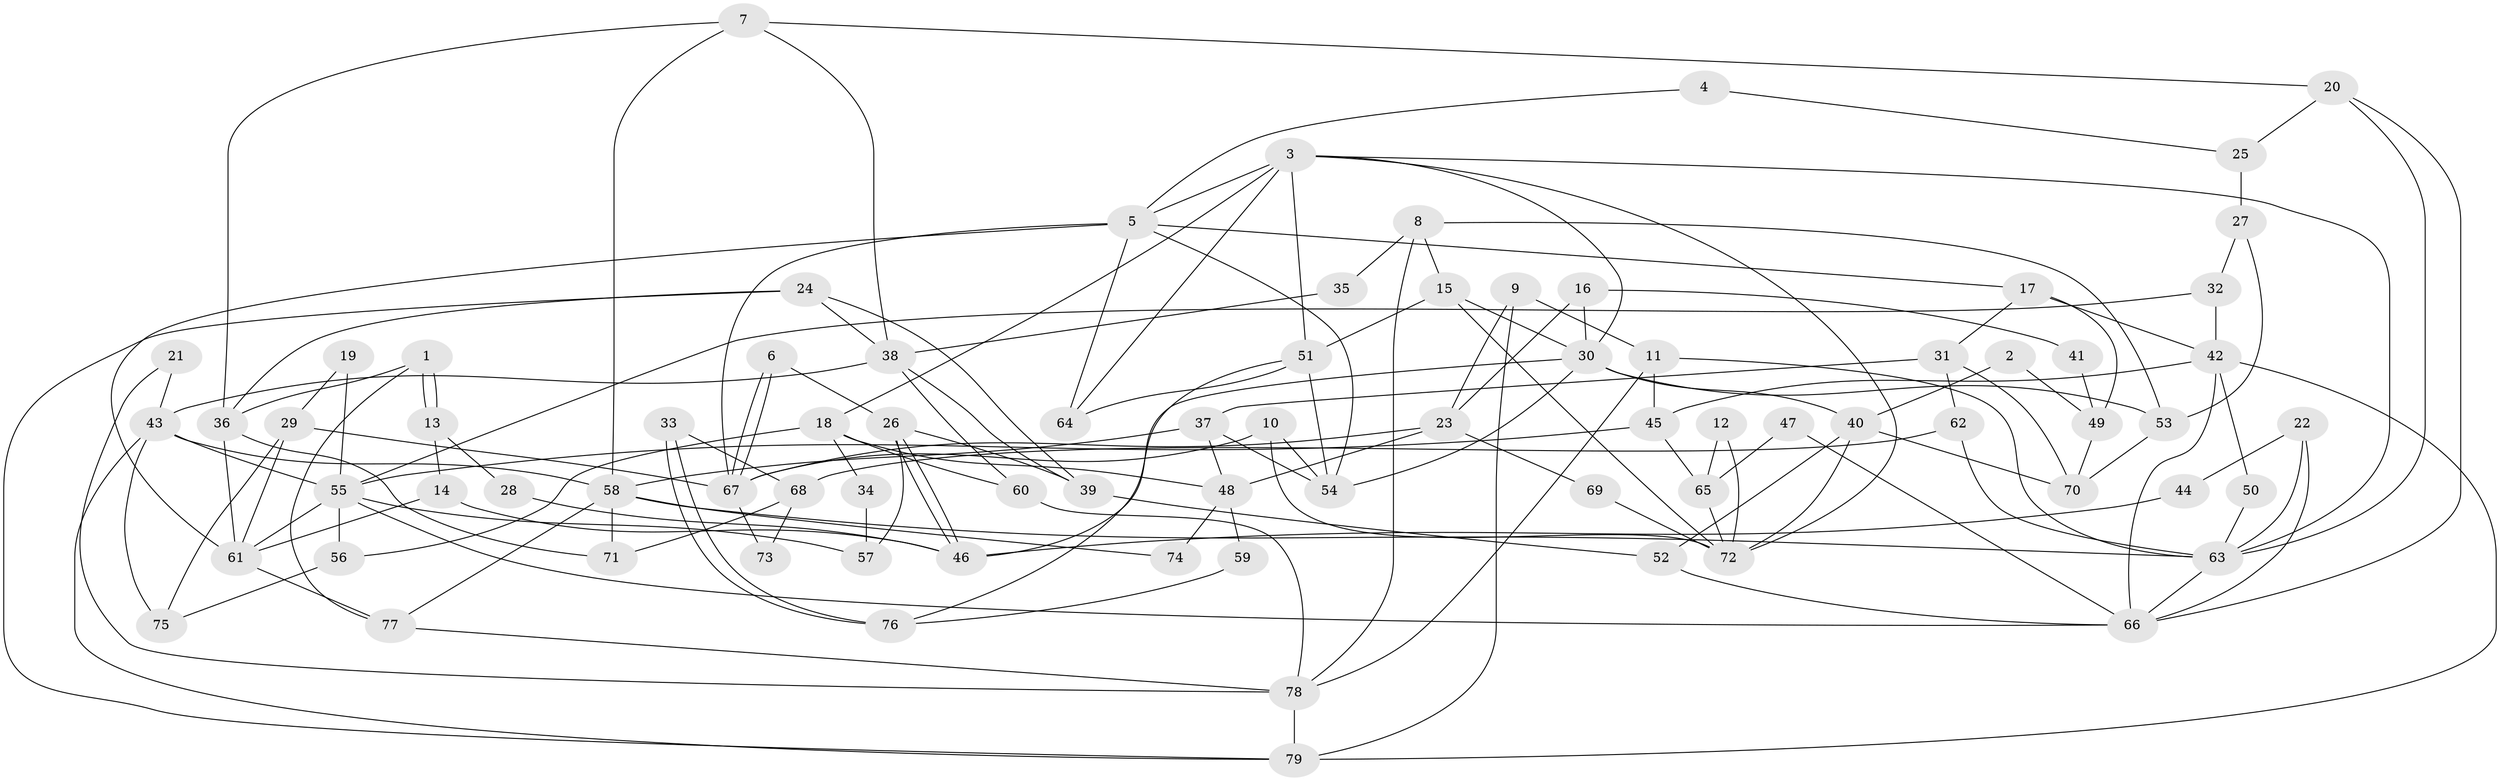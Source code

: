 // Generated by graph-tools (version 1.1) at 2025/15/03/09/25 04:15:10]
// undirected, 79 vertices, 158 edges
graph export_dot {
graph [start="1"]
  node [color=gray90,style=filled];
  1;
  2;
  3;
  4;
  5;
  6;
  7;
  8;
  9;
  10;
  11;
  12;
  13;
  14;
  15;
  16;
  17;
  18;
  19;
  20;
  21;
  22;
  23;
  24;
  25;
  26;
  27;
  28;
  29;
  30;
  31;
  32;
  33;
  34;
  35;
  36;
  37;
  38;
  39;
  40;
  41;
  42;
  43;
  44;
  45;
  46;
  47;
  48;
  49;
  50;
  51;
  52;
  53;
  54;
  55;
  56;
  57;
  58;
  59;
  60;
  61;
  62;
  63;
  64;
  65;
  66;
  67;
  68;
  69;
  70;
  71;
  72;
  73;
  74;
  75;
  76;
  77;
  78;
  79;
  1 -- 77;
  1 -- 13;
  1 -- 13;
  1 -- 36;
  2 -- 49;
  2 -- 40;
  3 -- 72;
  3 -- 63;
  3 -- 5;
  3 -- 18;
  3 -- 30;
  3 -- 51;
  3 -- 64;
  4 -- 5;
  4 -- 25;
  5 -- 67;
  5 -- 17;
  5 -- 54;
  5 -- 61;
  5 -- 64;
  6 -- 26;
  6 -- 67;
  6 -- 67;
  7 -- 36;
  7 -- 38;
  7 -- 20;
  7 -- 58;
  8 -- 15;
  8 -- 53;
  8 -- 35;
  8 -- 78;
  9 -- 23;
  9 -- 79;
  9 -- 11;
  10 -- 54;
  10 -- 67;
  10 -- 72;
  11 -- 78;
  11 -- 45;
  11 -- 63;
  12 -- 72;
  12 -- 65;
  13 -- 14;
  13 -- 28;
  14 -- 61;
  14 -- 46;
  15 -- 30;
  15 -- 51;
  15 -- 72;
  16 -- 23;
  16 -- 30;
  16 -- 41;
  17 -- 42;
  17 -- 31;
  17 -- 49;
  18 -- 60;
  18 -- 34;
  18 -- 48;
  18 -- 56;
  19 -- 29;
  19 -- 55;
  20 -- 66;
  20 -- 25;
  20 -- 63;
  21 -- 78;
  21 -- 43;
  22 -- 63;
  22 -- 66;
  22 -- 44;
  23 -- 48;
  23 -- 67;
  23 -- 69;
  24 -- 79;
  24 -- 36;
  24 -- 38;
  24 -- 39;
  25 -- 27;
  26 -- 46;
  26 -- 46;
  26 -- 39;
  26 -- 57;
  27 -- 53;
  27 -- 32;
  28 -- 46;
  29 -- 61;
  29 -- 75;
  29 -- 67;
  30 -- 54;
  30 -- 40;
  30 -- 46;
  30 -- 53;
  31 -- 37;
  31 -- 62;
  31 -- 70;
  32 -- 55;
  32 -- 42;
  33 -- 76;
  33 -- 76;
  33 -- 68;
  34 -- 57;
  35 -- 38;
  36 -- 61;
  36 -- 71;
  37 -- 54;
  37 -- 58;
  37 -- 48;
  38 -- 39;
  38 -- 43;
  38 -- 60;
  39 -- 52;
  40 -- 72;
  40 -- 52;
  40 -- 70;
  41 -- 49;
  42 -- 79;
  42 -- 45;
  42 -- 50;
  42 -- 66;
  43 -- 58;
  43 -- 55;
  43 -- 75;
  43 -- 79;
  44 -- 46;
  45 -- 55;
  45 -- 65;
  47 -- 65;
  47 -- 66;
  48 -- 59;
  48 -- 74;
  49 -- 70;
  50 -- 63;
  51 -- 64;
  51 -- 54;
  51 -- 76;
  52 -- 66;
  53 -- 70;
  55 -- 66;
  55 -- 56;
  55 -- 57;
  55 -- 61;
  56 -- 75;
  58 -- 63;
  58 -- 71;
  58 -- 74;
  58 -- 77;
  59 -- 76;
  60 -- 78;
  61 -- 77;
  62 -- 63;
  62 -- 68;
  63 -- 66;
  65 -- 72;
  67 -- 73;
  68 -- 71;
  68 -- 73;
  69 -- 72;
  77 -- 78;
  78 -- 79;
}
